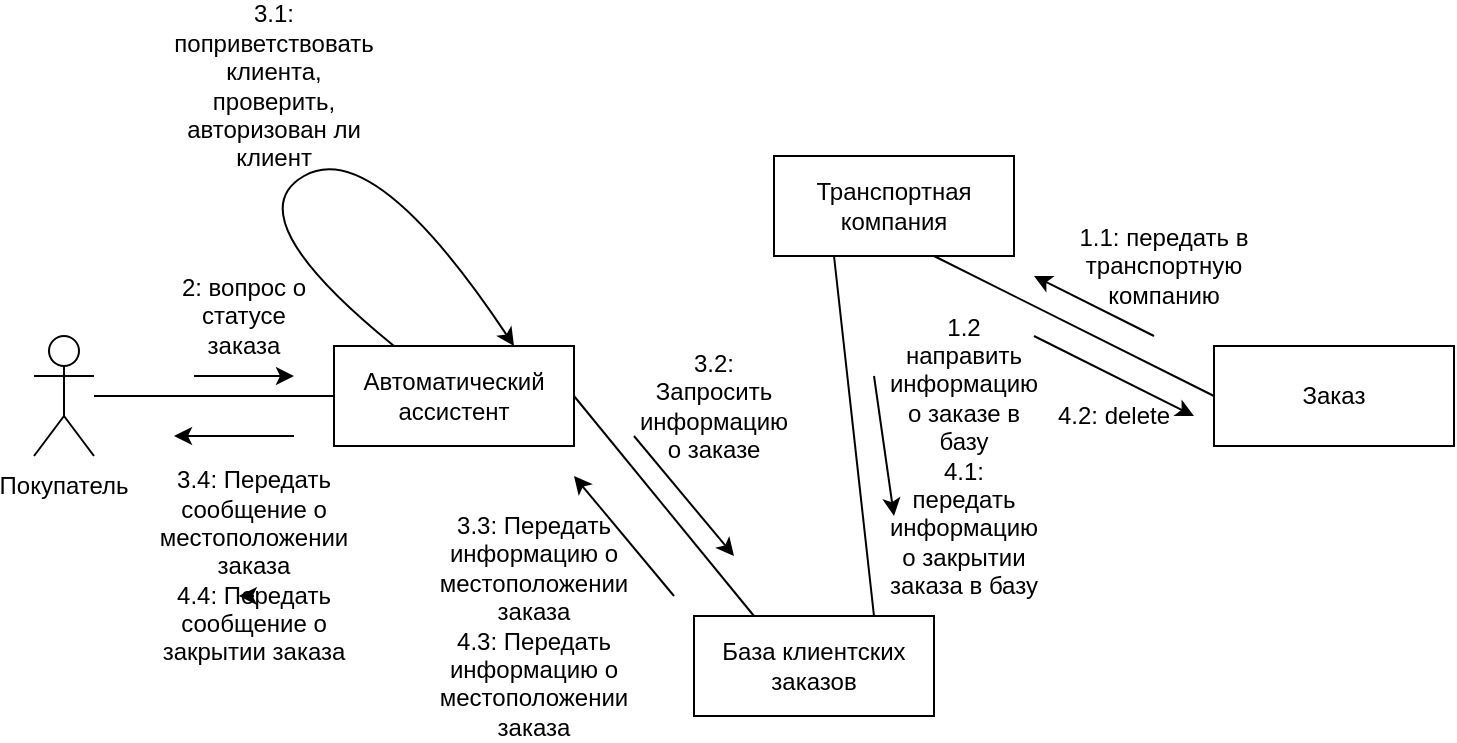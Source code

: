<mxfile version="21.1.4" type="github">
  <diagram name="Страница 1" id="t59zCIos1-Yz6X2QX7Jx">
    <mxGraphModel dx="1002" dy="585" grid="1" gridSize="10" guides="1" tooltips="1" connect="1" arrows="1" fold="1" page="1" pageScale="1" pageWidth="827" pageHeight="1169" math="0" shadow="0">
      <root>
        <mxCell id="0" />
        <mxCell id="1" parent="0" />
        <mxCell id="f7BTEI-fdL9ZVY6ZCWCk-10" style="edgeStyle=orthogonalEdgeStyle;rounded=0;orthogonalLoop=1;jettySize=auto;html=1;entryX=0;entryY=0.5;entryDx=0;entryDy=0;endArrow=none;endFill=0;" edge="1" parent="1" source="f7BTEI-fdL9ZVY6ZCWCk-3" target="f7BTEI-fdL9ZVY6ZCWCk-6">
          <mxGeometry relative="1" as="geometry" />
        </mxCell>
        <mxCell id="f7BTEI-fdL9ZVY6ZCWCk-3" value="Actor" style="shape=umlActor;verticalLabelPosition=bottom;verticalAlign=top;html=1;outlineConnect=0;fontSize=13;fontColor=none;noLabel=1;" vertex="1" parent="1">
          <mxGeometry x="110" y="240" width="30" height="60" as="geometry" />
        </mxCell>
        <mxCell id="f7BTEI-fdL9ZVY6ZCWCk-4" value="Покупатель" style="text;html=1;strokeColor=none;fillColor=none;align=center;verticalAlign=middle;whiteSpace=wrap;rounded=0;" vertex="1" parent="1">
          <mxGeometry x="95" y="300" width="60" height="30" as="geometry" />
        </mxCell>
        <mxCell id="f7BTEI-fdL9ZVY6ZCWCk-5" value="Заказ" style="rounded=0;whiteSpace=wrap;html=1;" vertex="1" parent="1">
          <mxGeometry x="700" y="245" width="120" height="50" as="geometry" />
        </mxCell>
        <mxCell id="f7BTEI-fdL9ZVY6ZCWCk-6" value="Автоматический ассистент" style="rounded=0;whiteSpace=wrap;html=1;" vertex="1" parent="1">
          <mxGeometry x="260" y="245" width="120" height="50" as="geometry" />
        </mxCell>
        <mxCell id="f7BTEI-fdL9ZVY6ZCWCk-7" value="Транспортная компания" style="rounded=0;whiteSpace=wrap;html=1;" vertex="1" parent="1">
          <mxGeometry x="480" y="150" width="120" height="50" as="geometry" />
        </mxCell>
        <mxCell id="f7BTEI-fdL9ZVY6ZCWCk-8" value="База клиентских заказов" style="rounded=0;whiteSpace=wrap;html=1;" vertex="1" parent="1">
          <mxGeometry x="440" y="380" width="120" height="50" as="geometry" />
        </mxCell>
        <mxCell id="f7BTEI-fdL9ZVY6ZCWCk-11" value="" style="endArrow=classic;html=1;rounded=0;" edge="1" parent="1">
          <mxGeometry width="50" height="50" relative="1" as="geometry">
            <mxPoint x="190" y="260" as="sourcePoint" />
            <mxPoint x="240" y="260" as="targetPoint" />
          </mxGeometry>
        </mxCell>
        <mxCell id="f7BTEI-fdL9ZVY6ZCWCk-12" value="2: вопрос о статусе заказа" style="text;html=1;strokeColor=none;fillColor=none;align=center;verticalAlign=middle;whiteSpace=wrap;rounded=0;" vertex="1" parent="1">
          <mxGeometry x="180" y="215" width="70" height="30" as="geometry" />
        </mxCell>
        <mxCell id="f7BTEI-fdL9ZVY6ZCWCk-14" value="" style="endArrow=none;html=1;rounded=0;exitX=1;exitY=0.5;exitDx=0;exitDy=0;entryX=0.25;entryY=0;entryDx=0;entryDy=0;" edge="1" parent="1" source="f7BTEI-fdL9ZVY6ZCWCk-6" target="f7BTEI-fdL9ZVY6ZCWCk-8">
          <mxGeometry width="50" height="50" relative="1" as="geometry">
            <mxPoint x="390" y="280" as="sourcePoint" />
            <mxPoint x="440" y="230" as="targetPoint" />
          </mxGeometry>
        </mxCell>
        <mxCell id="f7BTEI-fdL9ZVY6ZCWCk-15" value="" style="endArrow=none;html=1;rounded=0;exitX=0.75;exitY=0;exitDx=0;exitDy=0;entryX=0.25;entryY=1;entryDx=0;entryDy=0;" edge="1" parent="1" source="f7BTEI-fdL9ZVY6ZCWCk-8" target="f7BTEI-fdL9ZVY6ZCWCk-7">
          <mxGeometry width="50" height="50" relative="1" as="geometry">
            <mxPoint x="390" y="280" as="sourcePoint" />
            <mxPoint x="440" y="230" as="targetPoint" />
          </mxGeometry>
        </mxCell>
        <mxCell id="f7BTEI-fdL9ZVY6ZCWCk-16" value="" style="endArrow=none;html=1;rounded=0;exitX=0;exitY=0.5;exitDx=0;exitDy=0;" edge="1" parent="1" source="f7BTEI-fdL9ZVY6ZCWCk-5">
          <mxGeometry width="50" height="50" relative="1" as="geometry">
            <mxPoint x="540" y="390" as="sourcePoint" />
            <mxPoint x="560" y="200" as="targetPoint" />
          </mxGeometry>
        </mxCell>
        <mxCell id="f7BTEI-fdL9ZVY6ZCWCk-17" value="" style="endArrow=classic;html=1;rounded=0;" edge="1" parent="1">
          <mxGeometry width="50" height="50" relative="1" as="geometry">
            <mxPoint x="670" y="240" as="sourcePoint" />
            <mxPoint x="610" y="210" as="targetPoint" />
          </mxGeometry>
        </mxCell>
        <mxCell id="f7BTEI-fdL9ZVY6ZCWCk-18" value="1.1: передать в транспортную компанию" style="text;html=1;strokeColor=none;fillColor=none;align=center;verticalAlign=middle;whiteSpace=wrap;rounded=0;" vertex="1" parent="1">
          <mxGeometry x="630" y="190" width="90" height="30" as="geometry" />
        </mxCell>
        <mxCell id="f7BTEI-fdL9ZVY6ZCWCk-19" value="" style="endArrow=classic;html=1;rounded=0;" edge="1" parent="1">
          <mxGeometry width="50" height="50" relative="1" as="geometry">
            <mxPoint x="530" y="260" as="sourcePoint" />
            <mxPoint x="540" y="330" as="targetPoint" />
          </mxGeometry>
        </mxCell>
        <mxCell id="f7BTEI-fdL9ZVY6ZCWCk-20" value="1.2 направить информацию о заказе в базу&lt;br&gt;4.1: передать информацию о закрытии заказа в базу" style="text;html=1;strokeColor=none;fillColor=none;align=center;verticalAlign=middle;whiteSpace=wrap;rounded=0;" vertex="1" parent="1">
          <mxGeometry x="550" y="290" width="50" height="20" as="geometry" />
        </mxCell>
        <mxCell id="f7BTEI-fdL9ZVY6ZCWCk-21" value="" style="endArrow=classic;html=1;rounded=0;" edge="1" parent="1">
          <mxGeometry width="50" height="50" relative="1" as="geometry">
            <mxPoint x="410" y="290" as="sourcePoint" />
            <mxPoint x="460" y="350" as="targetPoint" />
          </mxGeometry>
        </mxCell>
        <mxCell id="f7BTEI-fdL9ZVY6ZCWCk-22" value="3.2: Запросить информацию о заказе" style="text;html=1;strokeColor=none;fillColor=none;align=center;verticalAlign=middle;whiteSpace=wrap;rounded=0;" vertex="1" parent="1">
          <mxGeometry x="420" y="260" width="60" height="30" as="geometry" />
        </mxCell>
        <mxCell id="f7BTEI-fdL9ZVY6ZCWCk-23" value="" style="endArrow=classic;html=1;rounded=0;" edge="1" parent="1">
          <mxGeometry width="50" height="50" relative="1" as="geometry">
            <mxPoint x="430" y="370" as="sourcePoint" />
            <mxPoint x="380" y="310" as="targetPoint" />
          </mxGeometry>
        </mxCell>
        <mxCell id="f7BTEI-fdL9ZVY6ZCWCk-24" value="3.3: Передать информацию о местоположении заказа&lt;br&gt;4.3: Передать информацию о местоположении заказа" style="text;html=1;strokeColor=none;fillColor=none;align=center;verticalAlign=middle;whiteSpace=wrap;rounded=0;" vertex="1" parent="1">
          <mxGeometry x="330" y="370" width="60" height="30" as="geometry" />
        </mxCell>
        <mxCell id="f7BTEI-fdL9ZVY6ZCWCk-27" value="" style="curved=1;endArrow=classic;html=1;rounded=0;exitX=0.25;exitY=0;exitDx=0;exitDy=0;entryX=0.75;entryY=0;entryDx=0;entryDy=0;" edge="1" parent="1" source="f7BTEI-fdL9ZVY6ZCWCk-6" target="f7BTEI-fdL9ZVY6ZCWCk-6">
          <mxGeometry width="50" height="50" relative="1" as="geometry">
            <mxPoint x="190" y="170" as="sourcePoint" />
            <mxPoint x="440" y="40" as="targetPoint" />
            <Array as="points">
              <mxPoint x="210" y="180" />
              <mxPoint x="280" y="140" />
            </Array>
          </mxGeometry>
        </mxCell>
        <mxCell id="f7BTEI-fdL9ZVY6ZCWCk-29" value="" style="endArrow=classic;html=1;rounded=0;" edge="1" parent="1">
          <mxGeometry width="50" height="50" relative="1" as="geometry">
            <mxPoint x="610" y="240" as="sourcePoint" />
            <mxPoint x="690" y="280" as="targetPoint" />
          </mxGeometry>
        </mxCell>
        <mxCell id="f7BTEI-fdL9ZVY6ZCWCk-30" value="3.1: поприветствовать клиента, проверить, авторизован ли клиент" style="text;html=1;strokeColor=none;fillColor=none;align=center;verticalAlign=middle;whiteSpace=wrap;rounded=0;" vertex="1" parent="1">
          <mxGeometry x="200" y="100" width="60" height="30" as="geometry" />
        </mxCell>
        <mxCell id="f7BTEI-fdL9ZVY6ZCWCk-31" value="4.2: delete" style="text;html=1;strokeColor=none;fillColor=none;align=center;verticalAlign=middle;whiteSpace=wrap;rounded=0;" vertex="1" parent="1">
          <mxGeometry x="620" y="265" width="60" height="30" as="geometry" />
        </mxCell>
        <mxCell id="f7BTEI-fdL9ZVY6ZCWCk-32" value="" style="endArrow=classic;html=1;rounded=0;" edge="1" parent="1">
          <mxGeometry width="50" height="50" relative="1" as="geometry">
            <mxPoint x="240" y="290" as="sourcePoint" />
            <mxPoint x="180" y="290" as="targetPoint" />
          </mxGeometry>
        </mxCell>
        <mxCell id="f7BTEI-fdL9ZVY6ZCWCk-33" value="3.4: Передать сообщение о местоположении заказа&lt;br&gt;4.4: Передать сообщение о закрытии заказа" style="text;html=1;strokeColor=none;fillColor=none;align=center;verticalAlign=middle;whiteSpace=wrap;rounded=0;" vertex="1" parent="1">
          <mxGeometry x="190" y="340" width="60" height="30" as="geometry" />
        </mxCell>
        <mxCell id="f7BTEI-fdL9ZVY6ZCWCk-36" style="edgeStyle=orthogonalEdgeStyle;rounded=0;orthogonalLoop=1;jettySize=auto;html=1;exitX=0.5;exitY=1;exitDx=0;exitDy=0;entryX=0.373;entryY=1.007;entryDx=0;entryDy=0;entryPerimeter=0;" edge="1" parent="1" source="f7BTEI-fdL9ZVY6ZCWCk-33" target="f7BTEI-fdL9ZVY6ZCWCk-33">
          <mxGeometry relative="1" as="geometry" />
        </mxCell>
      </root>
    </mxGraphModel>
  </diagram>
</mxfile>
